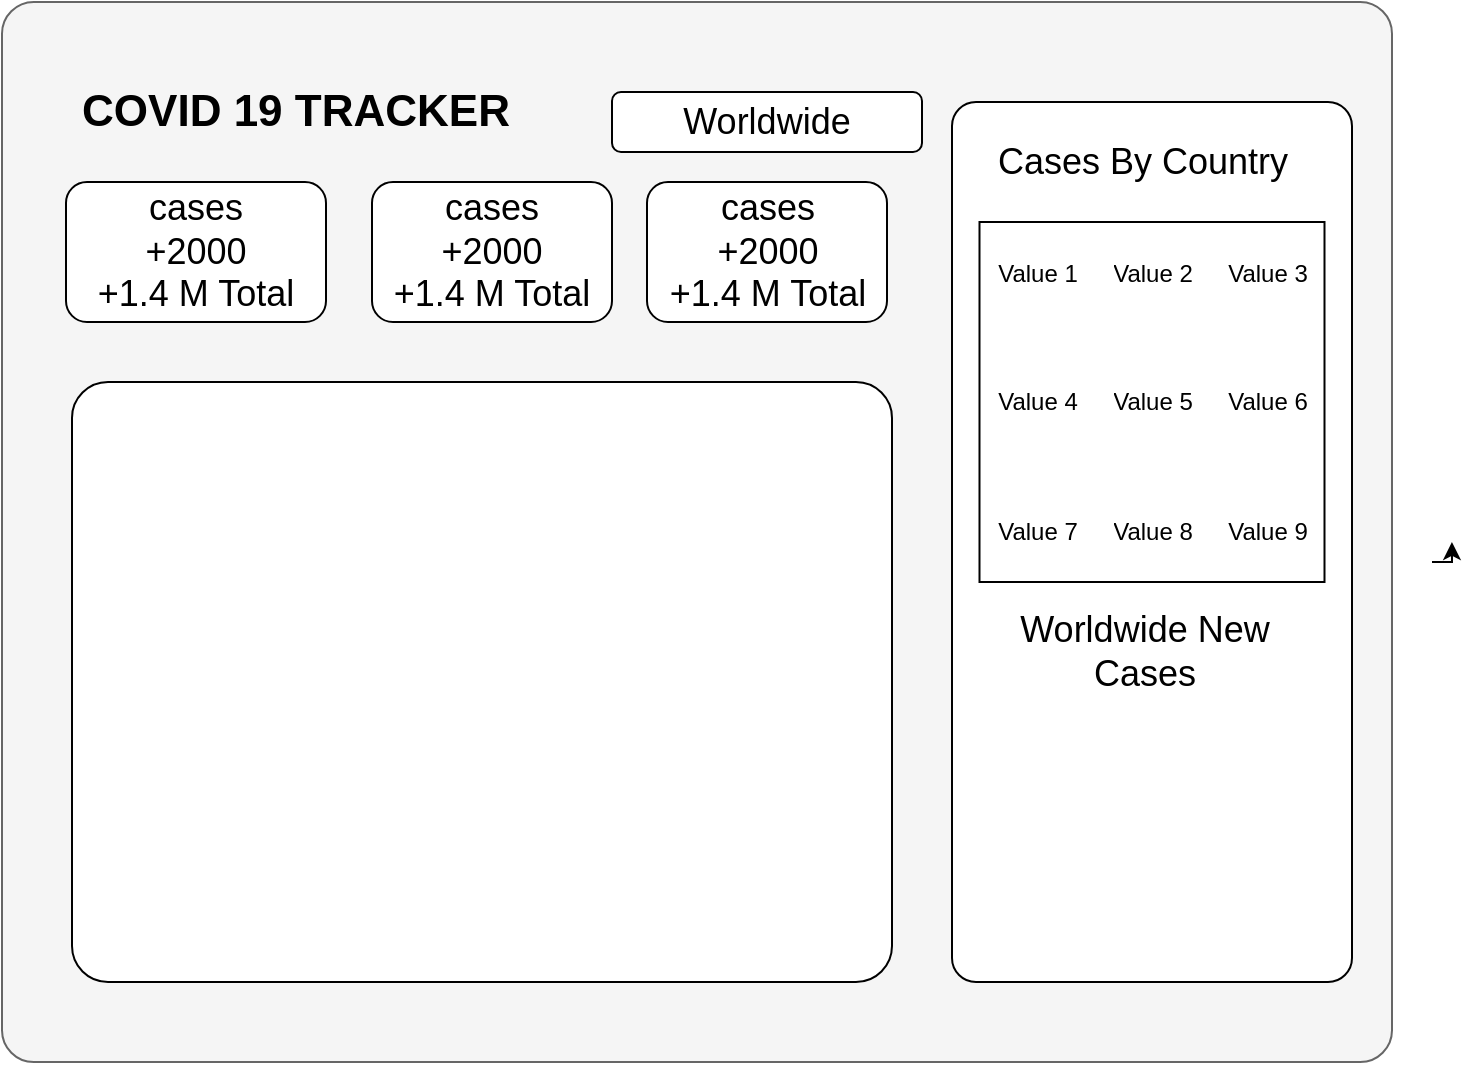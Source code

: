 <mxfile version="14.1.9" type="google"><diagram id="DjUDmPxiqMsuh9opS1eY" name="Page-1"><mxGraphModel dx="1437" dy="750" grid="1" gridSize="10" guides="1" tooltips="1" connect="1" arrows="1" fold="1" page="1" pageScale="1" pageWidth="850" pageHeight="1100" math="0" shadow="0"><root><mxCell id="0"/><mxCell id="1" parent="0"/><mxCell id="A_UgUTwKF83-kTr-hPZk-1" value="" style="rounded=1;whiteSpace=wrap;html=1;arcSize=3;fillColor=#f5f5f5;strokeColor=#666666;fontColor=#333333;" vertex="1" parent="1"><mxGeometry x="85" y="50" width="695" height="530" as="geometry"/></mxCell><mxCell id="A_UgUTwKF83-kTr-hPZk-2" value="&lt;font style=&quot;font-size: 22px&quot;&gt;&lt;b&gt;COVID 19 TRACKER&lt;/b&gt;&lt;/font&gt;" style="text;html=1;strokeColor=none;fillColor=none;align=center;verticalAlign=middle;whiteSpace=wrap;rounded=0;" vertex="1" parent="1"><mxGeometry x="117" y="85" width="230" height="40" as="geometry"/></mxCell><mxCell id="A_UgUTwKF83-kTr-hPZk-3" value="&lt;font style=&quot;font-size: 18px&quot;&gt;cases&lt;br&gt;+2000&lt;br&gt;+1.4 M Total&lt;/font&gt;" style="rounded=1;whiteSpace=wrap;html=1;" vertex="1" parent="1"><mxGeometry x="117" y="140" width="130" height="70" as="geometry"/></mxCell><mxCell id="A_UgUTwKF83-kTr-hPZk-4" value="&lt;font style=&quot;font-size: 18px&quot;&gt;cases&lt;br&gt;+2000&lt;br&gt;+1.4 M Total&lt;/font&gt;" style="rounded=1;whiteSpace=wrap;html=1;" vertex="1" parent="1"><mxGeometry x="270" y="140" width="120" height="70" as="geometry"/></mxCell><mxCell id="A_UgUTwKF83-kTr-hPZk-5" value="&lt;font style=&quot;font-size: 18px&quot;&gt;cases&lt;br&gt;+2000&lt;br&gt;+1.4 M Total&lt;/font&gt;" style="rounded=1;whiteSpace=wrap;html=1;" vertex="1" parent="1"><mxGeometry x="407.5" y="140" width="120" height="70" as="geometry"/></mxCell><mxCell id="A_UgUTwKF83-kTr-hPZk-6" value="" style="rounded=1;whiteSpace=wrap;html=1;arcSize=6;" vertex="1" parent="1"><mxGeometry x="120" y="240" width="410" height="300" as="geometry"/></mxCell><mxCell id="A_UgUTwKF83-kTr-hPZk-7" value="" style="shape=image;html=1;verticalAlign=top;verticalLabelPosition=bottom;labelBackgroundColor=#ffffff;imageAspect=0;aspect=fixed;image=https://cdn1.iconfinder.com/data/icons/icons-for-a-site-1/64/advantage_nearby-128.png" vertex="1" parent="1"><mxGeometry x="236" y="300" width="178" height="178" as="geometry"/></mxCell><mxCell id="A_UgUTwKF83-kTr-hPZk-15" value="" style="rounded=1;whiteSpace=wrap;html=1;arcSize=6;" vertex="1" parent="1"><mxGeometry x="560" y="100" width="200" height="440" as="geometry"/></mxCell><mxCell id="A_UgUTwKF83-kTr-hPZk-17" value="&lt;font style=&quot;font-size: 18px&quot;&gt;Worldwide&lt;/font&gt;" style="rounded=1;whiteSpace=wrap;html=1;" vertex="1" parent="1"><mxGeometry x="390" y="95" width="155" height="30" as="geometry"/></mxCell><mxCell id="A_UgUTwKF83-kTr-hPZk-19" value="&lt;font style=&quot;font-size: 18px&quot;&gt;Cases By Country&lt;/font&gt;" style="rounded=1;whiteSpace=wrap;html=1;strokeColor=none;" vertex="1" parent="1"><mxGeometry x="567.5" y="110" width="175" height="40" as="geometry"/></mxCell><mxCell id="A_UgUTwKF83-kTr-hPZk-20" style="edgeStyle=orthogonalEdgeStyle;rounded=0;orthogonalLoop=1;jettySize=auto;html=1;exitX=0.25;exitY=1;exitDx=0;exitDy=0;entryX=0.333;entryY=0.833;entryDx=0;entryDy=0;entryPerimeter=0;" edge="1" parent="1"><mxGeometry relative="1" as="geometry"><mxPoint x="800" y="330" as="sourcePoint"/><mxPoint x="809.96" y="319.98" as="targetPoint"/></mxGeometry></mxCell><mxCell id="A_UgUTwKF83-kTr-hPZk-21" value="" style="shape=table;html=1;whiteSpace=wrap;startSize=0;container=1;collapsible=0;childLayout=tableLayout;columnLines=0;rowLines=0;" vertex="1" parent="1"><mxGeometry x="573.75" y="160" width="172.5" height="180" as="geometry"/></mxCell><mxCell id="A_UgUTwKF83-kTr-hPZk-22" value="" style="shape=partialRectangle;html=1;whiteSpace=wrap;collapsible=0;dropTarget=0;pointerEvents=0;fillColor=none;top=0;left=0;bottom=0;right=0;points=[[0,0.5],[1,0.5]];portConstraint=eastwest;" vertex="1" parent="A_UgUTwKF83-kTr-hPZk-21"><mxGeometry width="172.5" height="51" as="geometry"/></mxCell><mxCell id="A_UgUTwKF83-kTr-hPZk-23" value="Value 1" style="shape=partialRectangle;html=1;whiteSpace=wrap;connectable=0;fillColor=none;top=0;left=0;bottom=0;right=0;overflow=hidden;" vertex="1" parent="A_UgUTwKF83-kTr-hPZk-22"><mxGeometry width="58" height="51" as="geometry"/></mxCell><mxCell id="A_UgUTwKF83-kTr-hPZk-24" value="Value 2" style="shape=partialRectangle;html=1;whiteSpace=wrap;connectable=0;fillColor=none;top=0;left=0;bottom=0;right=0;overflow=hidden;" vertex="1" parent="A_UgUTwKF83-kTr-hPZk-22"><mxGeometry x="58" width="57" height="51" as="geometry"/></mxCell><mxCell id="A_UgUTwKF83-kTr-hPZk-25" value="Value 3" style="shape=partialRectangle;html=1;whiteSpace=wrap;connectable=0;fillColor=none;top=0;left=0;bottom=0;right=0;overflow=hidden;" vertex="1" parent="A_UgUTwKF83-kTr-hPZk-22"><mxGeometry x="115" width="58" height="51" as="geometry"/></mxCell><mxCell id="A_UgUTwKF83-kTr-hPZk-26" value="" style="shape=partialRectangle;html=1;whiteSpace=wrap;collapsible=0;dropTarget=0;pointerEvents=0;fillColor=none;top=0;left=0;bottom=0;right=0;points=[[0,0.5],[1,0.5]];portConstraint=eastwest;" vertex="1" parent="A_UgUTwKF83-kTr-hPZk-21"><mxGeometry y="51" width="172.5" height="78" as="geometry"/></mxCell><mxCell id="A_UgUTwKF83-kTr-hPZk-27" value="Value 4" style="shape=partialRectangle;html=1;whiteSpace=wrap;connectable=0;fillColor=none;top=0;left=0;bottom=0;right=0;overflow=hidden;" vertex="1" parent="A_UgUTwKF83-kTr-hPZk-26"><mxGeometry width="58" height="78" as="geometry"/></mxCell><mxCell id="A_UgUTwKF83-kTr-hPZk-28" value="Value 5" style="shape=partialRectangle;html=1;whiteSpace=wrap;connectable=0;fillColor=none;top=0;left=0;bottom=0;right=0;overflow=hidden;" vertex="1" parent="A_UgUTwKF83-kTr-hPZk-26"><mxGeometry x="58" width="57" height="78" as="geometry"/></mxCell><mxCell id="A_UgUTwKF83-kTr-hPZk-29" value="Value 6" style="shape=partialRectangle;html=1;whiteSpace=wrap;connectable=0;fillColor=none;top=0;left=0;bottom=0;right=0;overflow=hidden;" vertex="1" parent="A_UgUTwKF83-kTr-hPZk-26"><mxGeometry x="115" width="58" height="78" as="geometry"/></mxCell><mxCell id="A_UgUTwKF83-kTr-hPZk-30" value="" style="shape=partialRectangle;html=1;whiteSpace=wrap;collapsible=0;dropTarget=0;pointerEvents=0;fillColor=none;top=0;left=0;bottom=0;right=0;points=[[0,0.5],[1,0.5]];portConstraint=eastwest;" vertex="1" parent="A_UgUTwKF83-kTr-hPZk-21"><mxGeometry y="129" width="172.5" height="51" as="geometry"/></mxCell><mxCell id="A_UgUTwKF83-kTr-hPZk-31" value="Value 7" style="shape=partialRectangle;html=1;whiteSpace=wrap;connectable=0;fillColor=none;top=0;left=0;bottom=0;right=0;overflow=hidden;" vertex="1" parent="A_UgUTwKF83-kTr-hPZk-30"><mxGeometry width="58" height="51" as="geometry"/></mxCell><mxCell id="A_UgUTwKF83-kTr-hPZk-32" value="Value 8" style="shape=partialRectangle;html=1;whiteSpace=wrap;connectable=0;fillColor=none;top=0;left=0;bottom=0;right=0;overflow=hidden;" vertex="1" parent="A_UgUTwKF83-kTr-hPZk-30"><mxGeometry x="58" width="57" height="51" as="geometry"/></mxCell><mxCell id="A_UgUTwKF83-kTr-hPZk-33" value="Value 9" style="shape=partialRectangle;html=1;whiteSpace=wrap;connectable=0;fillColor=none;top=0;left=0;bottom=0;right=0;overflow=hidden;" vertex="1" parent="A_UgUTwKF83-kTr-hPZk-30"><mxGeometry x="115" width="58" height="51" as="geometry"/></mxCell><mxCell id="A_UgUTwKF83-kTr-hPZk-34" value="&lt;span style=&quot;font-size: 18px&quot;&gt;Worldwide New Cases&lt;/span&gt;" style="rounded=1;whiteSpace=wrap;html=1;strokeColor=none;" vertex="1" parent="1"><mxGeometry x="568.75" y="355" width="175" height="40" as="geometry"/></mxCell><mxCell id="A_UgUTwKF83-kTr-hPZk-35" value="" style="shape=image;html=1;verticalAlign=top;verticalLabelPosition=bottom;labelBackgroundColor=#ffffff;imageAspect=0;aspect=fixed;image=https://cdn0.iconfinder.com/data/icons/simpline-mix/64/simpline_46-128.png" vertex="1" parent="1"><mxGeometry x="567.5" y="380" width="170" height="170" as="geometry"/></mxCell></root></mxGraphModel></diagram></mxfile>